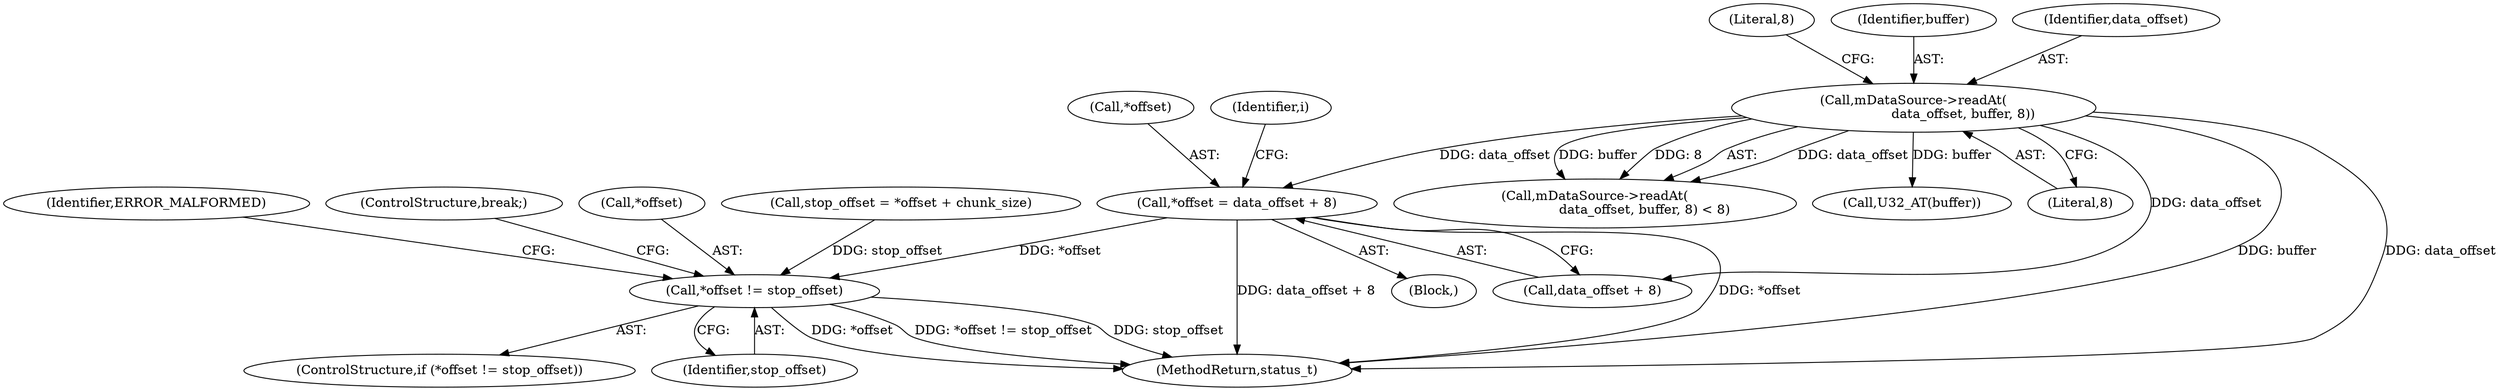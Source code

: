 digraph "0_Android_8a3a2f6ea7defe1a81bb32b3c9f3537f84749b9d@pointer" {
"1001635" [label="(Call,*offset = data_offset + 8)"];
"1001568" [label="(Call,mDataSource->readAt(\n                        data_offset, buffer, 8))"];
"1001668" [label="(Call,*offset != stop_offset)"];
"1001644" [label="(Identifier,i)"];
"1001554" [label="(Block,)"];
"1001629" [label="(Call,stop_offset = *offset + chunk_size)"];
"1001636" [label="(Call,*offset)"];
"1001667" [label="(ControlStructure,if (*offset != stop_offset))"];
"1001674" [label="(Identifier,ERROR_MALFORMED)"];
"1001675" [label="(ControlStructure,break;)"];
"1001571" [label="(Literal,8)"];
"1001669" [label="(Call,*offset)"];
"1001668" [label="(Call,*offset != stop_offset)"];
"1001671" [label="(Identifier,stop_offset)"];
"1001635" [label="(Call,*offset = data_offset + 8)"];
"1001572" [label="(Literal,8)"];
"1001570" [label="(Identifier,buffer)"];
"1001569" [label="(Identifier,data_offset)"];
"1001567" [label="(Call,mDataSource->readAt(\n                        data_offset, buffer, 8) < 8)"];
"1001578" [label="(Call,U32_AT(buffer))"];
"1001568" [label="(Call,mDataSource->readAt(\n                        data_offset, buffer, 8))"];
"1001638" [label="(Call,data_offset + 8)"];
"1003903" [label="(MethodReturn,status_t)"];
"1001635" -> "1001554"  [label="AST: "];
"1001635" -> "1001638"  [label="CFG: "];
"1001636" -> "1001635"  [label="AST: "];
"1001638" -> "1001635"  [label="AST: "];
"1001644" -> "1001635"  [label="CFG: "];
"1001635" -> "1003903"  [label="DDG: *offset"];
"1001635" -> "1003903"  [label="DDG: data_offset + 8"];
"1001568" -> "1001635"  [label="DDG: data_offset"];
"1001635" -> "1001668"  [label="DDG: *offset"];
"1001568" -> "1001567"  [label="AST: "];
"1001568" -> "1001571"  [label="CFG: "];
"1001569" -> "1001568"  [label="AST: "];
"1001570" -> "1001568"  [label="AST: "];
"1001571" -> "1001568"  [label="AST: "];
"1001572" -> "1001568"  [label="CFG: "];
"1001568" -> "1003903"  [label="DDG: data_offset"];
"1001568" -> "1003903"  [label="DDG: buffer"];
"1001568" -> "1001567"  [label="DDG: data_offset"];
"1001568" -> "1001567"  [label="DDG: buffer"];
"1001568" -> "1001567"  [label="DDG: 8"];
"1001568" -> "1001578"  [label="DDG: buffer"];
"1001568" -> "1001638"  [label="DDG: data_offset"];
"1001668" -> "1001667"  [label="AST: "];
"1001668" -> "1001671"  [label="CFG: "];
"1001669" -> "1001668"  [label="AST: "];
"1001671" -> "1001668"  [label="AST: "];
"1001674" -> "1001668"  [label="CFG: "];
"1001675" -> "1001668"  [label="CFG: "];
"1001668" -> "1003903"  [label="DDG: *offset"];
"1001668" -> "1003903"  [label="DDG: *offset != stop_offset"];
"1001668" -> "1003903"  [label="DDG: stop_offset"];
"1001629" -> "1001668"  [label="DDG: stop_offset"];
}
